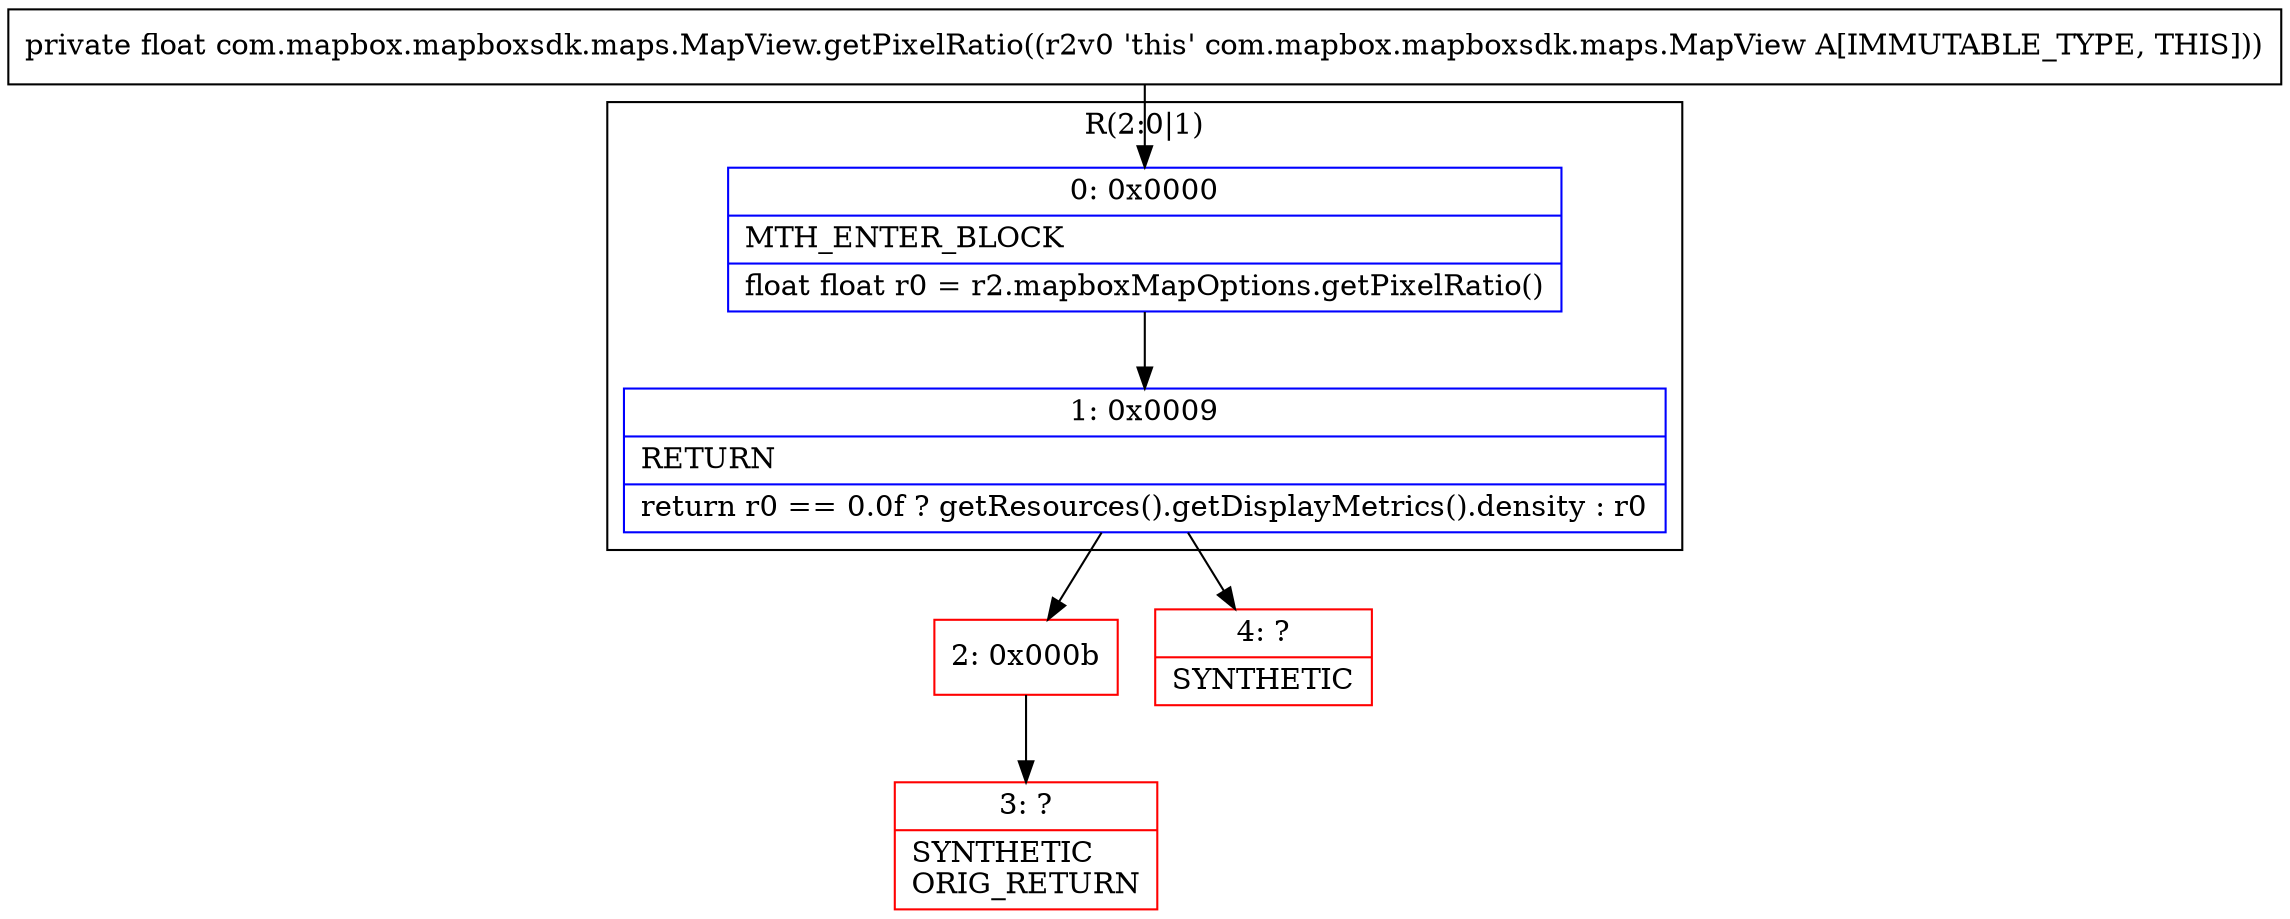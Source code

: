digraph "CFG forcom.mapbox.mapboxsdk.maps.MapView.getPixelRatio()F" {
subgraph cluster_Region_857497467 {
label = "R(2:0|1)";
node [shape=record,color=blue];
Node_0 [shape=record,label="{0\:\ 0x0000|MTH_ENTER_BLOCK\l|float float r0 = r2.mapboxMapOptions.getPixelRatio()\l}"];
Node_1 [shape=record,label="{1\:\ 0x0009|RETURN\l|return r0 == 0.0f ? getResources().getDisplayMetrics().density : r0\l}"];
}
Node_2 [shape=record,color=red,label="{2\:\ 0x000b}"];
Node_3 [shape=record,color=red,label="{3\:\ ?|SYNTHETIC\lORIG_RETURN\l}"];
Node_4 [shape=record,color=red,label="{4\:\ ?|SYNTHETIC\l}"];
MethodNode[shape=record,label="{private float com.mapbox.mapboxsdk.maps.MapView.getPixelRatio((r2v0 'this' com.mapbox.mapboxsdk.maps.MapView A[IMMUTABLE_TYPE, THIS])) }"];
MethodNode -> Node_0;
Node_0 -> Node_1;
Node_1 -> Node_2;
Node_1 -> Node_4;
Node_2 -> Node_3;
}

